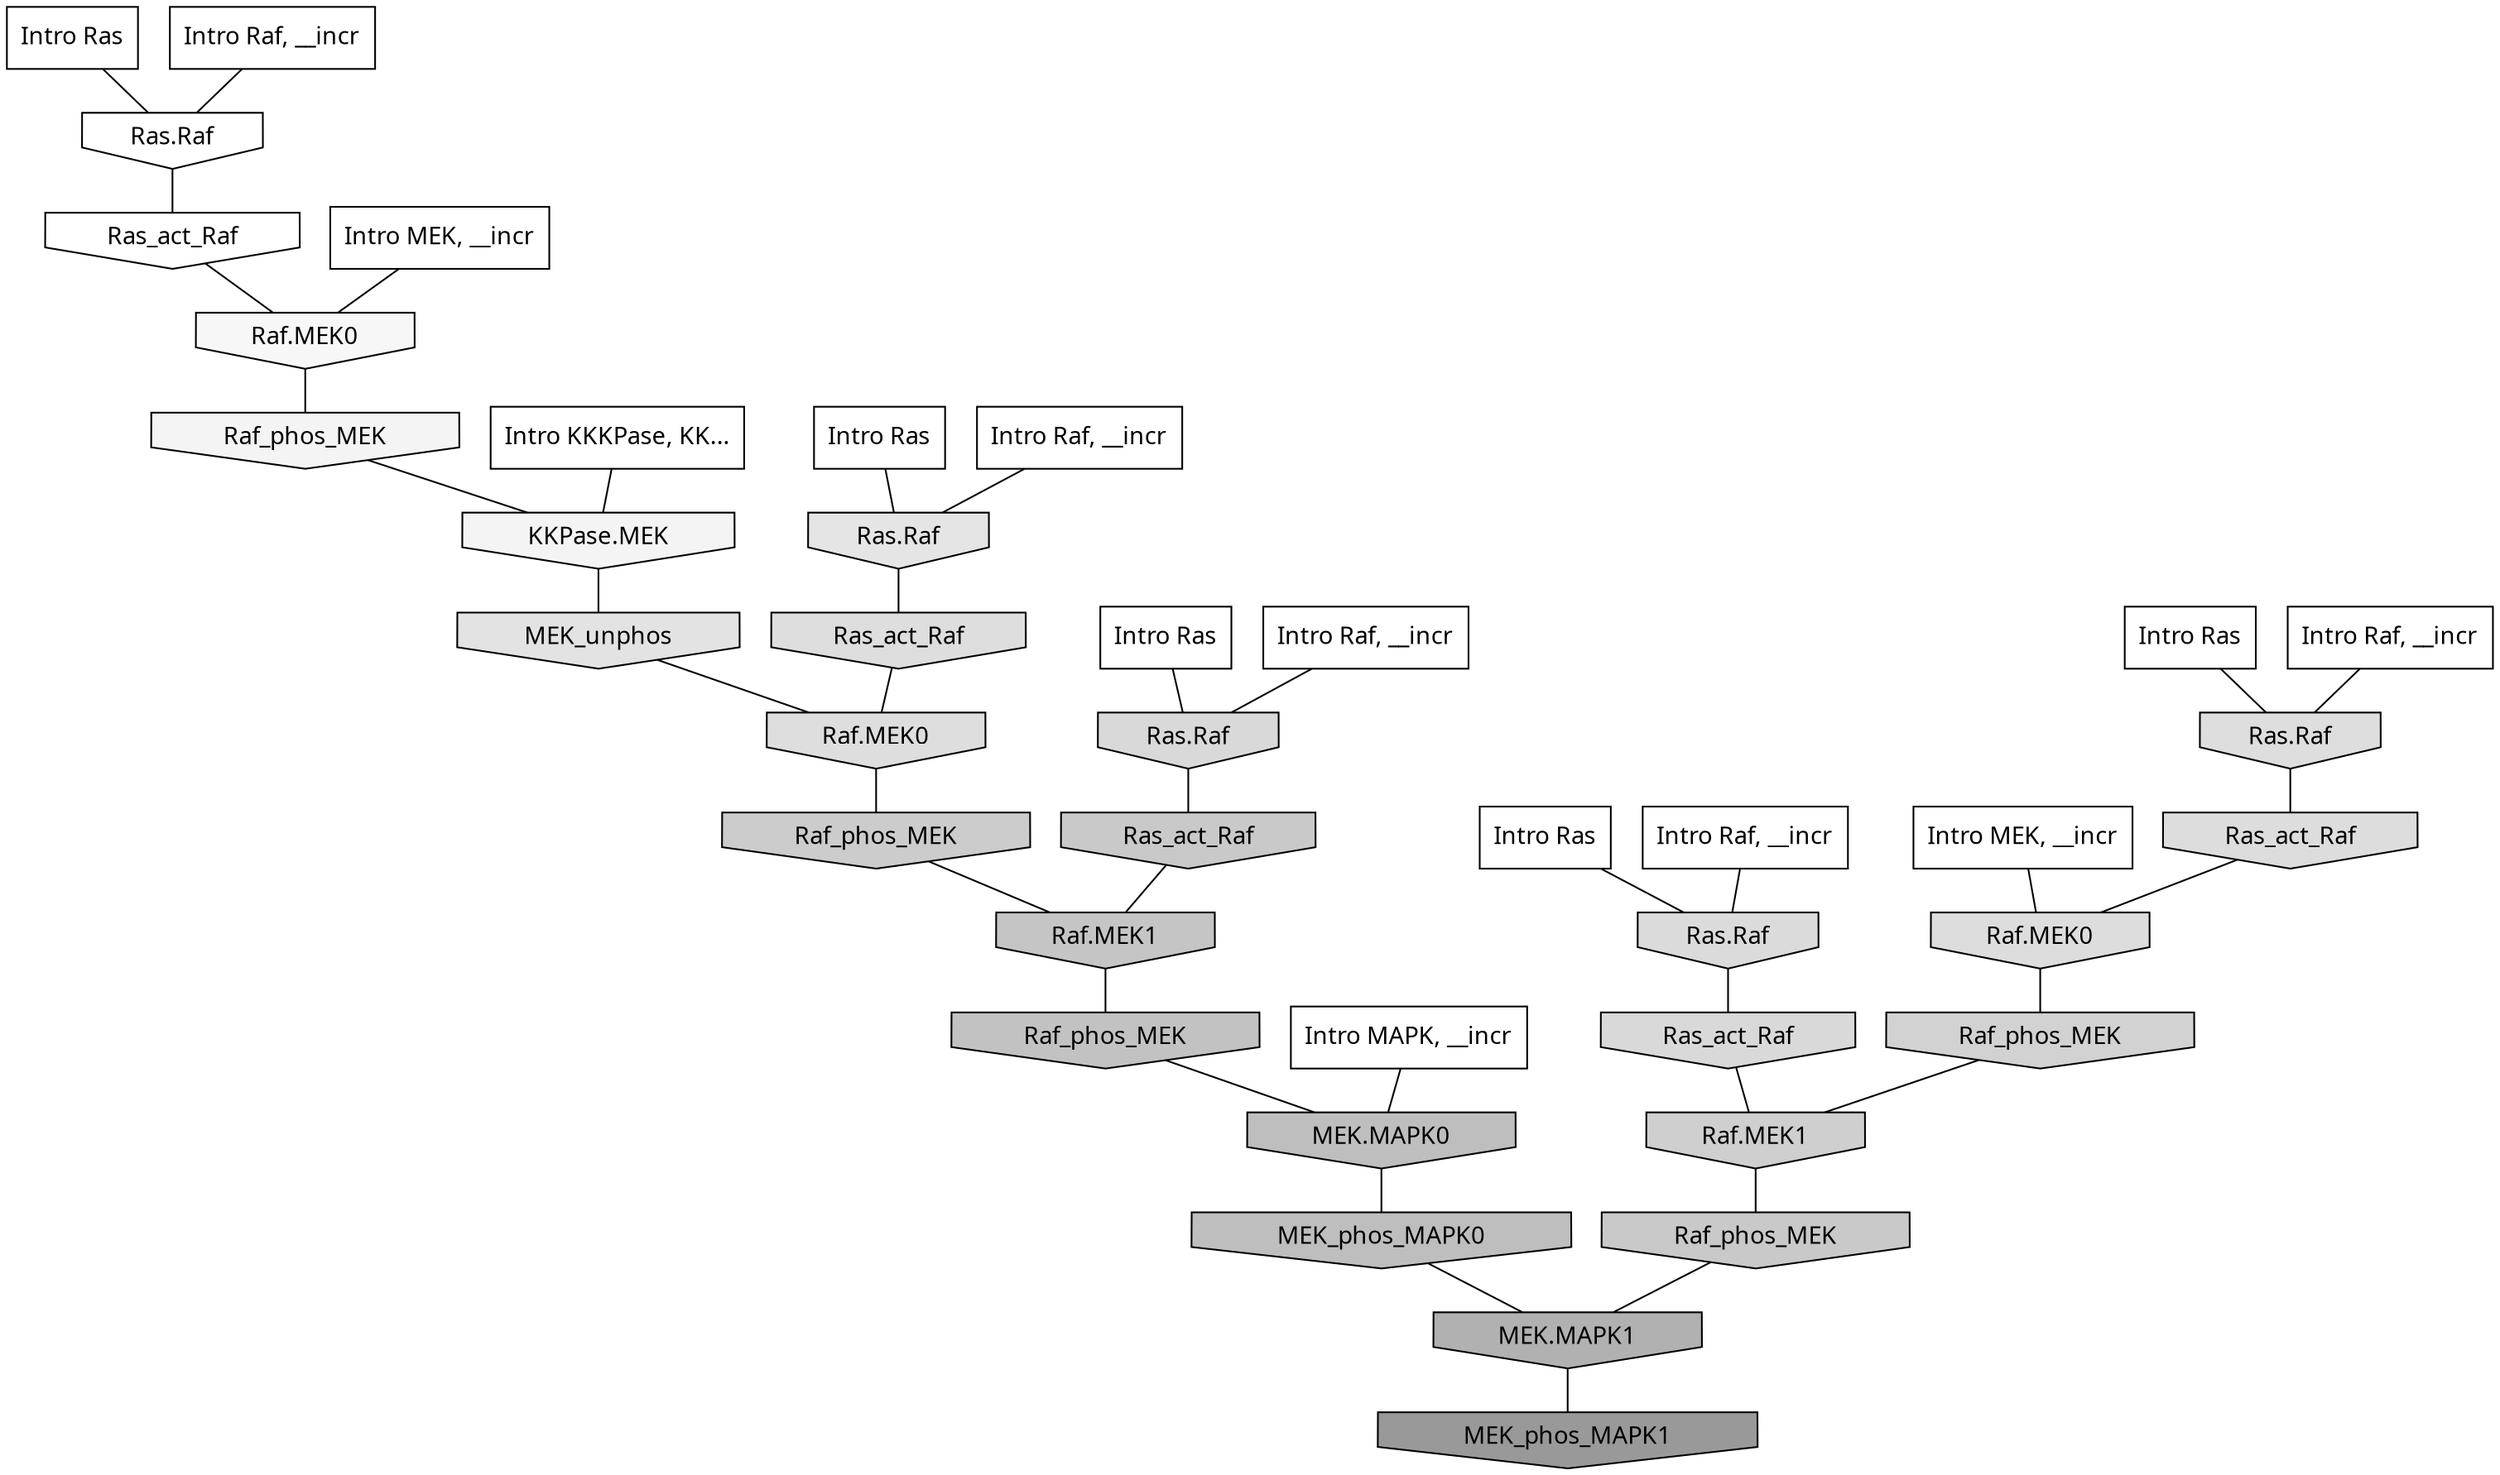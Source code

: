 digraph G{
  rankdir="TB";
  ranksep=0.30;
  node [fontname="CMU Serif"];
  edge [fontname="CMU Serif"];
  
  2 [label="Intro Ras", shape=rectangle, style=filled, fillcolor="0.000 0.000 1.000"]
  
  3 [label="Intro Ras", shape=rectangle, style=filled, fillcolor="0.000 0.000 1.000"]
  
  4 [label="Intro Ras", shape=rectangle, style=filled, fillcolor="0.000 0.000 1.000"]
  
  15 [label="Intro Ras", shape=rectangle, style=filled, fillcolor="0.000 0.000 1.000"]
  
  27 [label="Intro Ras", shape=rectangle, style=filled, fillcolor="0.000 0.000 1.000"]
  
  132 [label="Intro Raf, __incr", shape=rectangle, style=filled, fillcolor="0.000 0.000 1.000"]
  
  424 [label="Intro Raf, __incr", shape=rectangle, style=filled, fillcolor="0.000 0.000 1.000"]
  
  600 [label="Intro Raf, __incr", shape=rectangle, style=filled, fillcolor="0.000 0.000 1.000"]
  
  750 [label="Intro Raf, __incr", shape=rectangle, style=filled, fillcolor="0.000 0.000 1.000"]
  
  798 [label="Intro Raf, __incr", shape=rectangle, style=filled, fillcolor="0.000 0.000 1.000"]
  
  1290 [label="Intro MEK, __incr", shape=rectangle, style=filled, fillcolor="0.000 0.000 1.000"]
  
  1795 [label="Intro MEK, __incr", shape=rectangle, style=filled, fillcolor="0.000 0.000 1.000"]
  
  2315 [label="Intro MAPK, __incr", shape=rectangle, style=filled, fillcolor="0.000 0.000 1.000"]
  
  3183 [label="Intro KKKPase, KK...", shape=rectangle, style=filled, fillcolor="0.000 0.000 1.000"]
  
  3228 [label="Ras.Raf", shape=invhouse, style=filled, fillcolor="0.000 0.000 1.000"]
  
  3320 [label="Ras_act_Raf", shape=invhouse, style=filled, fillcolor="0.000 0.000 0.998"]
  
  3534 [label="Raf.MEK0", shape=invhouse, style=filled, fillcolor="0.000 0.000 0.966"]
  
  3637 [label="Raf_phos_MEK", shape=invhouse, style=filled, fillcolor="0.000 0.000 0.954"]
  
  3639 [label="KKPase.MEK", shape=invhouse, style=filled, fillcolor="0.000 0.000 0.954"]
  
  4497 [label="Ras.Raf", shape=invhouse, style=filled, fillcolor="0.000 0.000 0.896"]
  
  4623 [label="MEK_unphos", shape=invhouse, style=filled, fillcolor="0.000 0.000 0.887"]
  
  4907 [label="Ras.Raf", shape=invhouse, style=filled, fillcolor="0.000 0.000 0.871"]
  
  4935 [label="Ras_act_Raf", shape=invhouse, style=filled, fillcolor="0.000 0.000 0.869"]
  
  4937 [label="Raf.MEK0", shape=invhouse, style=filled, fillcolor="0.000 0.000 0.869"]
  
  5018 [label="Ras_act_Raf", shape=invhouse, style=filled, fillcolor="0.000 0.000 0.864"]
  
  5021 [label="Raf.MEK0", shape=invhouse, style=filled, fillcolor="0.000 0.000 0.864"]
  
  5111 [label="Ras.Raf", shape=invhouse, style=filled, fillcolor="0.000 0.000 0.859"]
  
  5278 [label="Ras_act_Raf", shape=invhouse, style=filled, fillcolor="0.000 0.000 0.849"]
  
  5297 [label="Ras.Raf", shape=invhouse, style=filled, fillcolor="0.000 0.000 0.849"]
  
  5810 [label="Raf_phos_MEK", shape=invhouse, style=filled, fillcolor="0.000 0.000 0.821"]
  
  6037 [label="Raf.MEK1", shape=invhouse, style=filled, fillcolor="0.000 0.000 0.809"]
  
  6273 [label="Raf_phos_MEK", shape=invhouse, style=filled, fillcolor="0.000 0.000 0.798"]
  
  6512 [label="Ras_act_Raf", shape=invhouse, style=filled, fillcolor="0.000 0.000 0.789"]
  
  6592 [label="Raf_phos_MEK", shape=invhouse, style=filled, fillcolor="0.000 0.000 0.786"]
  
  6966 [label="Raf.MEK1", shape=invhouse, style=filled, fillcolor="0.000 0.000 0.773"]
  
  7389 [label="Raf_phos_MEK", shape=invhouse, style=filled, fillcolor="0.000 0.000 0.760"]
  
  7872 [label="MEK.MAPK0", shape=invhouse, style=filled, fillcolor="0.000 0.000 0.745"]
  
  7937 [label="MEK_phos_MAPK0", shape=invhouse, style=filled, fillcolor="0.000 0.000 0.743"]
  
  9889 [label="MEK.MAPK1", shape=invhouse, style=filled, fillcolor="0.000 0.000 0.693"]
  
  15562 [label="MEK_phos_MAPK1", shape=invhouse, style=filled, fillcolor="0.000 0.000 0.600"]
  
  
  9889 -> 15562 [dir=none, color="0.000 0.000 0.000"] 
  7937 -> 9889 [dir=none, color="0.000 0.000 0.000"] 
  7872 -> 7937 [dir=none, color="0.000 0.000 0.000"] 
  7389 -> 7872 [dir=none, color="0.000 0.000 0.000"] 
  6966 -> 7389 [dir=none, color="0.000 0.000 0.000"] 
  6592 -> 9889 [dir=none, color="0.000 0.000 0.000"] 
  6512 -> 6966 [dir=none, color="0.000 0.000 0.000"] 
  6273 -> 6966 [dir=none, color="0.000 0.000 0.000"] 
  6037 -> 6592 [dir=none, color="0.000 0.000 0.000"] 
  5810 -> 6037 [dir=none, color="0.000 0.000 0.000"] 
  5297 -> 6512 [dir=none, color="0.000 0.000 0.000"] 
  5278 -> 6037 [dir=none, color="0.000 0.000 0.000"] 
  5111 -> 5278 [dir=none, color="0.000 0.000 0.000"] 
  5021 -> 5810 [dir=none, color="0.000 0.000 0.000"] 
  5018 -> 5021 [dir=none, color="0.000 0.000 0.000"] 
  4937 -> 6273 [dir=none, color="0.000 0.000 0.000"] 
  4935 -> 4937 [dir=none, color="0.000 0.000 0.000"] 
  4907 -> 5018 [dir=none, color="0.000 0.000 0.000"] 
  4623 -> 4937 [dir=none, color="0.000 0.000 0.000"] 
  4497 -> 4935 [dir=none, color="0.000 0.000 0.000"] 
  3639 -> 4623 [dir=none, color="0.000 0.000 0.000"] 
  3637 -> 3639 [dir=none, color="0.000 0.000 0.000"] 
  3534 -> 3637 [dir=none, color="0.000 0.000 0.000"] 
  3320 -> 3534 [dir=none, color="0.000 0.000 0.000"] 
  3228 -> 3320 [dir=none, color="0.000 0.000 0.000"] 
  3183 -> 3639 [dir=none, color="0.000 0.000 0.000"] 
  2315 -> 7872 [dir=none, color="0.000 0.000 0.000"] 
  1795 -> 3534 [dir=none, color="0.000 0.000 0.000"] 
  1290 -> 5021 [dir=none, color="0.000 0.000 0.000"] 
  798 -> 5297 [dir=none, color="0.000 0.000 0.000"] 
  750 -> 5111 [dir=none, color="0.000 0.000 0.000"] 
  600 -> 4907 [dir=none, color="0.000 0.000 0.000"] 
  424 -> 3228 [dir=none, color="0.000 0.000 0.000"] 
  132 -> 4497 [dir=none, color="0.000 0.000 0.000"] 
  27 -> 5111 [dir=none, color="0.000 0.000 0.000"] 
  15 -> 5297 [dir=none, color="0.000 0.000 0.000"] 
  4 -> 4497 [dir=none, color="0.000 0.000 0.000"] 
  3 -> 4907 [dir=none, color="0.000 0.000 0.000"] 
  2 -> 3228 [dir=none, color="0.000 0.000 0.000"] 
  
  }
